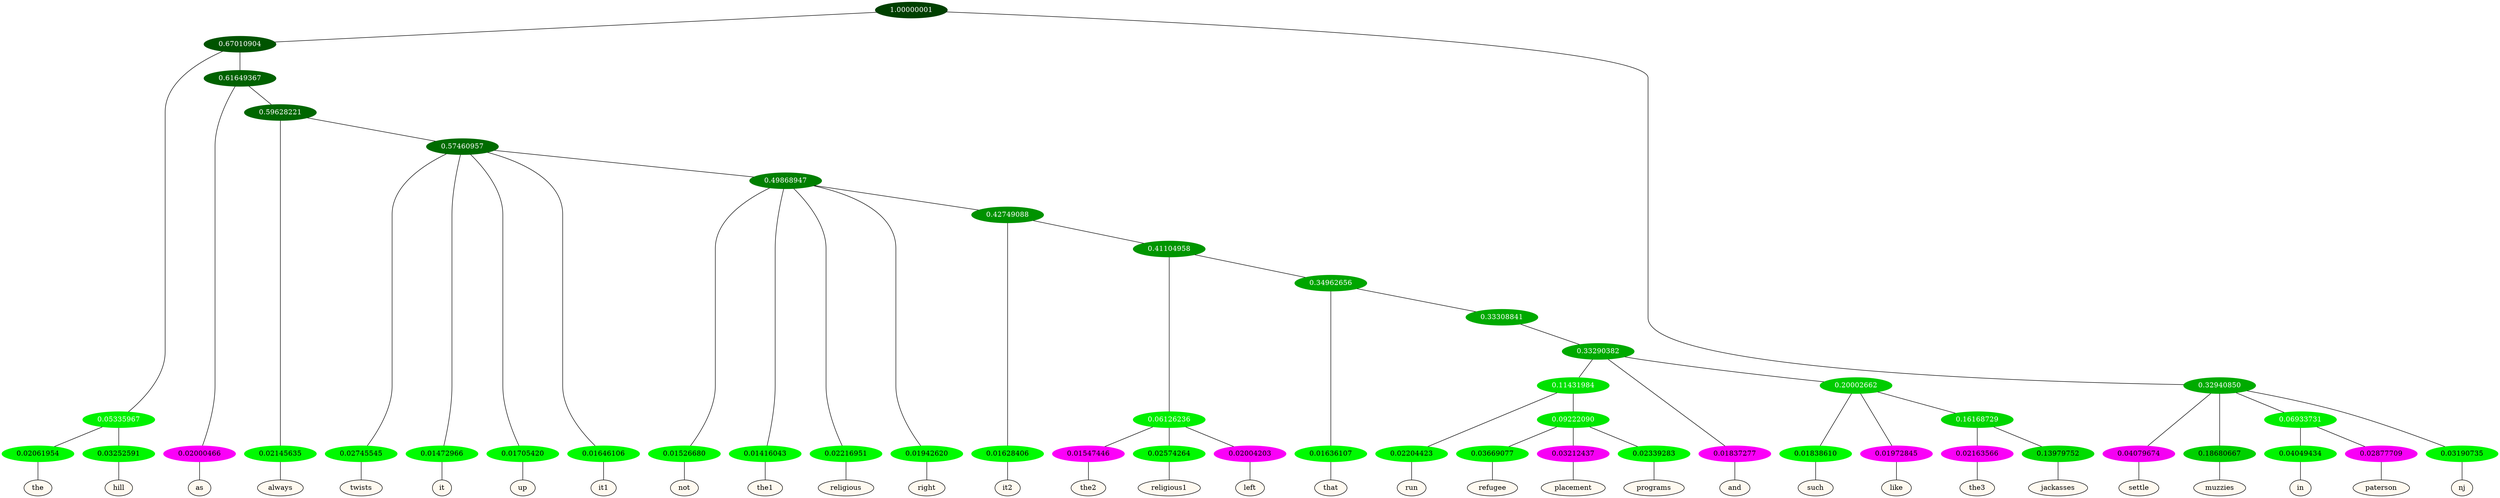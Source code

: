 graph {
	node [format=png height=0.15 nodesep=0.001 ordering=out overlap=prism overlap_scaling=0.01 ranksep=0.001 ratio=0.2 style=filled width=0.15]
	{
		rank=same
		a_w_9 [label=the color=black fillcolor=floralwhite style="filled,solid"]
		a_w_10 [label=hill color=black fillcolor=floralwhite style="filled,solid"]
		a_w_11 [label=as color=black fillcolor=floralwhite style="filled,solid"]
		a_w_15 [label=always color=black fillcolor=floralwhite style="filled,solid"]
		a_w_17 [label=twists color=black fillcolor=floralwhite style="filled,solid"]
		a_w_18 [label=it color=black fillcolor=floralwhite style="filled,solid"]
		a_w_19 [label=up color=black fillcolor=floralwhite style="filled,solid"]
		a_w_20 [label=it1 color=black fillcolor=floralwhite style="filled,solid"]
		a_w_22 [label=not color=black fillcolor=floralwhite style="filled,solid"]
		a_w_23 [label=the1 color=black fillcolor=floralwhite style="filled,solid"]
		a_w_24 [label=religious color=black fillcolor=floralwhite style="filled,solid"]
		a_w_25 [label=right color=black fillcolor=floralwhite style="filled,solid"]
		a_w_27 [label=it2 color=black fillcolor=floralwhite style="filled,solid"]
		a_w_31 [label=the2 color=black fillcolor=floralwhite style="filled,solid"]
		a_w_32 [label=religious1 color=black fillcolor=floralwhite style="filled,solid"]
		a_w_33 [label=left color=black fillcolor=floralwhite style="filled,solid"]
		a_w_34 [label=that color=black fillcolor=floralwhite style="filled,solid"]
		a_w_40 [label=run color=black fillcolor=floralwhite style="filled,solid"]
		a_w_45 [label=refugee color=black fillcolor=floralwhite style="filled,solid"]
		a_w_46 [label=placement color=black fillcolor=floralwhite style="filled,solid"]
		a_w_47 [label=programs color=black fillcolor=floralwhite style="filled,solid"]
		a_w_38 [label=and color=black fillcolor=floralwhite style="filled,solid"]
		a_w_42 [label=such color=black fillcolor=floralwhite style="filled,solid"]
		a_w_43 [label=like color=black fillcolor=floralwhite style="filled,solid"]
		a_w_48 [label=the3 color=black fillcolor=floralwhite style="filled,solid"]
		a_w_49 [label=jackasses color=black fillcolor=floralwhite style="filled,solid"]
		a_w_5 [label=settle color=black fillcolor=floralwhite style="filled,solid"]
		a_w_6 [label=muzzies color=black fillcolor=floralwhite style="filled,solid"]
		a_w_13 [label=in color=black fillcolor=floralwhite style="filled,solid"]
		a_w_14 [label=paterson color=black fillcolor=floralwhite style="filled,solid"]
		a_w_8 [label=nj color=black fillcolor=floralwhite style="filled,solid"]
	}
	a_n_9 -- a_w_9
	a_n_10 -- a_w_10
	a_n_11 -- a_w_11
	a_n_15 -- a_w_15
	a_n_17 -- a_w_17
	a_n_18 -- a_w_18
	a_n_19 -- a_w_19
	a_n_20 -- a_w_20
	a_n_22 -- a_w_22
	a_n_23 -- a_w_23
	a_n_24 -- a_w_24
	a_n_25 -- a_w_25
	a_n_27 -- a_w_27
	a_n_31 -- a_w_31
	a_n_32 -- a_w_32
	a_n_33 -- a_w_33
	a_n_34 -- a_w_34
	a_n_40 -- a_w_40
	a_n_45 -- a_w_45
	a_n_46 -- a_w_46
	a_n_47 -- a_w_47
	a_n_38 -- a_w_38
	a_n_42 -- a_w_42
	a_n_43 -- a_w_43
	a_n_48 -- a_w_48
	a_n_49 -- a_w_49
	a_n_5 -- a_w_5
	a_n_6 -- a_w_6
	a_n_13 -- a_w_13
	a_n_14 -- a_w_14
	a_n_8 -- a_w_8
	{
		rank=same
		a_n_9 [label=0.02061954 color="0.334 1.000 0.979" fontcolor=black]
		a_n_10 [label=0.03252591 color="0.334 1.000 0.967" fontcolor=black]
		a_n_11 [label=0.02000466 color="0.835 1.000 0.980" fontcolor=black]
		a_n_15 [label=0.02145635 color="0.334 1.000 0.979" fontcolor=black]
		a_n_17 [label=0.02745545 color="0.334 1.000 0.973" fontcolor=black]
		a_n_18 [label=0.01472966 color="0.334 1.000 0.985" fontcolor=black]
		a_n_19 [label=0.01705420 color="0.334 1.000 0.983" fontcolor=black]
		a_n_20 [label=0.01646106 color="0.334 1.000 0.984" fontcolor=black]
		a_n_22 [label=0.01526680 color="0.334 1.000 0.985" fontcolor=black]
		a_n_23 [label=0.01416043 color="0.334 1.000 0.986" fontcolor=black]
		a_n_24 [label=0.02216951 color="0.334 1.000 0.978" fontcolor=black]
		a_n_25 [label=0.01942620 color="0.334 1.000 0.981" fontcolor=black]
		a_n_27 [label=0.01628406 color="0.334 1.000 0.984" fontcolor=black]
		a_n_31 [label=0.01547446 color="0.835 1.000 0.985" fontcolor=black]
		a_n_32 [label=0.02574264 color="0.334 1.000 0.974" fontcolor=black]
		a_n_33 [label=0.02004203 color="0.835 1.000 0.980" fontcolor=black]
		a_n_34 [label=0.01636107 color="0.334 1.000 0.984" fontcolor=black]
		a_n_40 [label=0.02204423 color="0.334 1.000 0.978" fontcolor=black]
		a_n_45 [label=0.03669077 color="0.334 1.000 0.963" fontcolor=black]
		a_n_46 [label=0.03212437 color="0.835 1.000 0.968" fontcolor=black]
		a_n_47 [label=0.02339283 color="0.334 1.000 0.977" fontcolor=black]
		a_n_38 [label=0.01837277 color="0.835 1.000 0.982" fontcolor=black]
		a_n_42 [label=0.01838610 color="0.334 1.000 0.982" fontcolor=black]
		a_n_43 [label=0.01972845 color="0.835 1.000 0.980" fontcolor=black]
		a_n_48 [label=0.02163566 color="0.835 1.000 0.978" fontcolor=black]
		a_n_49 [label=0.13979752 color="0.334 1.000 0.860" fontcolor=black]
		a_n_5 [label=0.04079674 color="0.835 1.000 0.959" fontcolor=black]
		a_n_6 [label=0.18680667 color="0.334 1.000 0.813" fontcolor=black]
		a_n_13 [label=0.04049434 color="0.334 1.000 0.960" fontcolor=black]
		a_n_14 [label=0.02877709 color="0.835 1.000 0.971" fontcolor=black]
		a_n_8 [label=0.03190735 color="0.334 1.000 0.968" fontcolor=black]
	}
	a_n_0 [label=1.00000001 color="0.334 1.000 0.250" fontcolor=grey99]
	a_n_1 [label=0.67010904 color="0.334 1.000 0.330" fontcolor=grey99]
	a_n_0 -- a_n_1
	a_n_2 [label=0.32940850 color="0.334 1.000 0.671" fontcolor=grey99]
	a_n_0 -- a_n_2
	a_n_3 [label=0.05335967 color="0.334 1.000 0.947" fontcolor=grey99]
	a_n_1 -- a_n_3
	a_n_4 [label=0.61649367 color="0.334 1.000 0.384" fontcolor=grey99]
	a_n_1 -- a_n_4
	a_n_2 -- a_n_5
	a_n_2 -- a_n_6
	a_n_7 [label=0.06933731 color="0.334 1.000 0.931" fontcolor=grey99]
	a_n_2 -- a_n_7
	a_n_2 -- a_n_8
	a_n_3 -- a_n_9
	a_n_3 -- a_n_10
	a_n_4 -- a_n_11
	a_n_12 [label=0.59628221 color="0.334 1.000 0.404" fontcolor=grey99]
	a_n_4 -- a_n_12
	a_n_7 -- a_n_13
	a_n_7 -- a_n_14
	a_n_12 -- a_n_15
	a_n_16 [label=0.57460957 color="0.334 1.000 0.425" fontcolor=grey99]
	a_n_12 -- a_n_16
	a_n_16 -- a_n_17
	a_n_16 -- a_n_18
	a_n_16 -- a_n_19
	a_n_16 -- a_n_20
	a_n_21 [label=0.49868947 color="0.334 1.000 0.501" fontcolor=grey99]
	a_n_16 -- a_n_21
	a_n_21 -- a_n_22
	a_n_21 -- a_n_23
	a_n_21 -- a_n_24
	a_n_21 -- a_n_25
	a_n_26 [label=0.42749088 color="0.334 1.000 0.573" fontcolor=grey99]
	a_n_21 -- a_n_26
	a_n_26 -- a_n_27
	a_n_28 [label=0.41104958 color="0.334 1.000 0.589" fontcolor=grey99]
	a_n_26 -- a_n_28
	a_n_29 [label=0.06126236 color="0.334 1.000 0.939" fontcolor=grey99]
	a_n_28 -- a_n_29
	a_n_30 [label=0.34962656 color="0.334 1.000 0.650" fontcolor=grey99]
	a_n_28 -- a_n_30
	a_n_29 -- a_n_31
	a_n_29 -- a_n_32
	a_n_29 -- a_n_33
	a_n_30 -- a_n_34
	a_n_35 [label=0.33308841 color="0.334 1.000 0.667" fontcolor=grey99]
	a_n_30 -- a_n_35
	a_n_36 [label=0.33290382 color="0.334 1.000 0.667" fontcolor=grey99]
	a_n_35 -- a_n_36
	a_n_37 [label=0.11431984 color="0.334 1.000 0.886" fontcolor=grey99]
	a_n_36 -- a_n_37
	a_n_36 -- a_n_38
	a_n_39 [label=0.20002662 color="0.334 1.000 0.800" fontcolor=grey99]
	a_n_36 -- a_n_39
	a_n_37 -- a_n_40
	a_n_41 [label=0.09222090 color="0.334 1.000 0.908" fontcolor=grey99]
	a_n_37 -- a_n_41
	a_n_39 -- a_n_42
	a_n_39 -- a_n_43
	a_n_44 [label=0.16168729 color="0.334 1.000 0.838" fontcolor=grey99]
	a_n_39 -- a_n_44
	a_n_41 -- a_n_45
	a_n_41 -- a_n_46
	a_n_41 -- a_n_47
	a_n_44 -- a_n_48
	a_n_44 -- a_n_49
}
